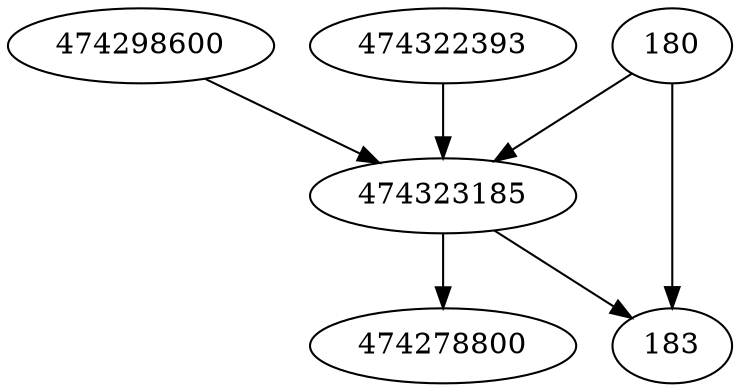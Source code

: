 strict digraph  {
474298600;
474278800;
474323185;
180;
183;
474322393;
474298600 -> 474323185;
474323185 -> 474278800;
474323185 -> 183;
180 -> 183;
180 -> 474323185;
474322393 -> 474323185;
}
